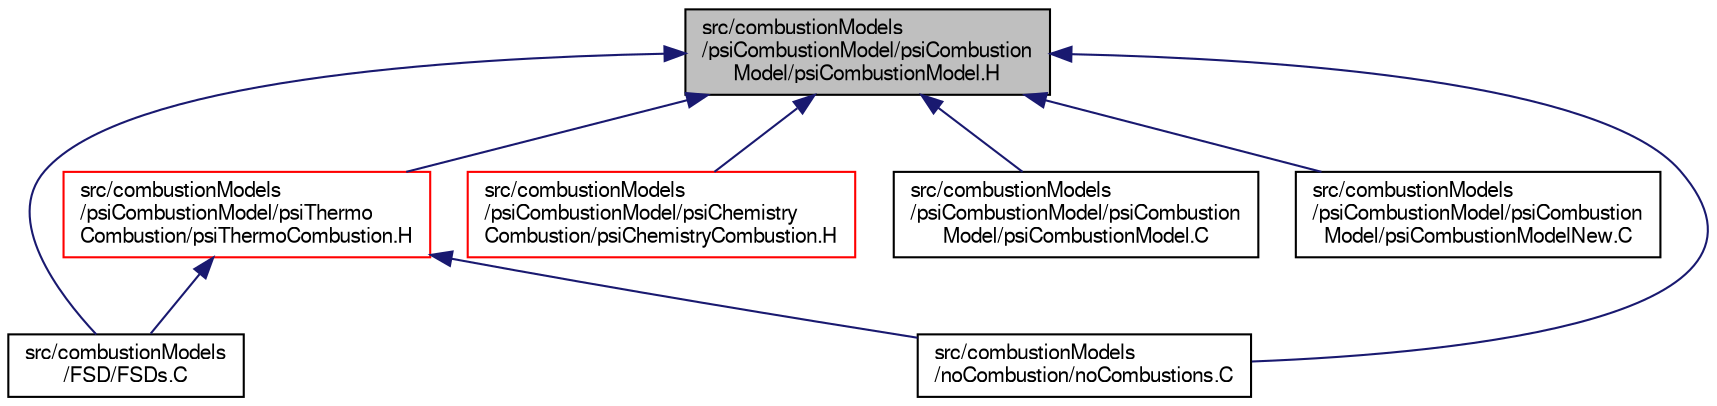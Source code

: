 digraph "src/combustionModels/psiCombustionModel/psiCombustionModel/psiCombustionModel.H"
{
  bgcolor="transparent";
  edge [fontname="FreeSans",fontsize="10",labelfontname="FreeSans",labelfontsize="10"];
  node [fontname="FreeSans",fontsize="10",shape=record];
  Node313 [label="src/combustionModels\l/psiCombustionModel/psiCombustion\lModel/psiCombustionModel.H",height=0.2,width=0.4,color="black", fillcolor="grey75", style="filled", fontcolor="black"];
  Node313 -> Node314 [dir="back",color="midnightblue",fontsize="10",style="solid",fontname="FreeSans"];
  Node314 [label="src/combustionModels\l/FSD/FSDs.C",height=0.2,width=0.4,color="black",URL="$a00029.html"];
  Node313 -> Node315 [dir="back",color="midnightblue",fontsize="10",style="solid",fontname="FreeSans"];
  Node315 [label="src/combustionModels\l/noCombustion/noCombustions.C",height=0.2,width=0.4,color="black",URL="$a00077.html"];
  Node313 -> Node316 [dir="back",color="midnightblue",fontsize="10",style="solid",fontname="FreeSans"];
  Node316 [label="src/combustionModels\l/psiCombustionModel/psiChemistry\lCombustion/psiChemistryCombustion.H",height=0.2,width=0.4,color="red",URL="$a00092.html"];
  Node313 -> Node320 [dir="back",color="midnightblue",fontsize="10",style="solid",fontname="FreeSans"];
  Node320 [label="src/combustionModels\l/psiCombustionModel/psiCombustion\lModel/psiCombustionModel.C",height=0.2,width=0.4,color="black",URL="$a00095.html"];
  Node313 -> Node321 [dir="back",color="midnightblue",fontsize="10",style="solid",fontname="FreeSans"];
  Node321 [label="src/combustionModels\l/psiCombustionModel/psiCombustion\lModel/psiCombustionModelNew.C",height=0.2,width=0.4,color="black",URL="$a00101.html"];
  Node313 -> Node322 [dir="back",color="midnightblue",fontsize="10",style="solid",fontname="FreeSans"];
  Node322 [label="src/combustionModels\l/psiCombustionModel/psiThermo\lCombustion/psiThermoCombustion.H",height=0.2,width=0.4,color="red",URL="$a00107.html"];
  Node322 -> Node314 [dir="back",color="midnightblue",fontsize="10",style="solid",fontname="FreeSans"];
  Node322 -> Node315 [dir="back",color="midnightblue",fontsize="10",style="solid",fontname="FreeSans"];
}
